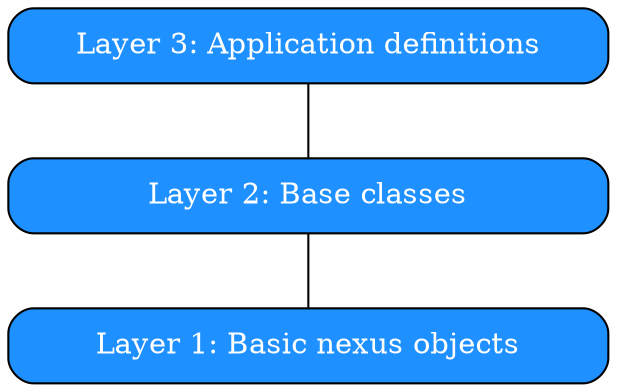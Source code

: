 digraph {
    rankdir = BT;
    node [shape="box",width=4,fillcolor=dodgerblue,fontcolor=white,style="rounded,filled"];
    edge [arrowhead = none];
    L1 [label="Layer 1: Basic nexus objects"];
    L2 [label="Layer 2: Base classes"];
    L3 [label="Layer 3: Application definitions"];

    L1->L2->L3;
}


